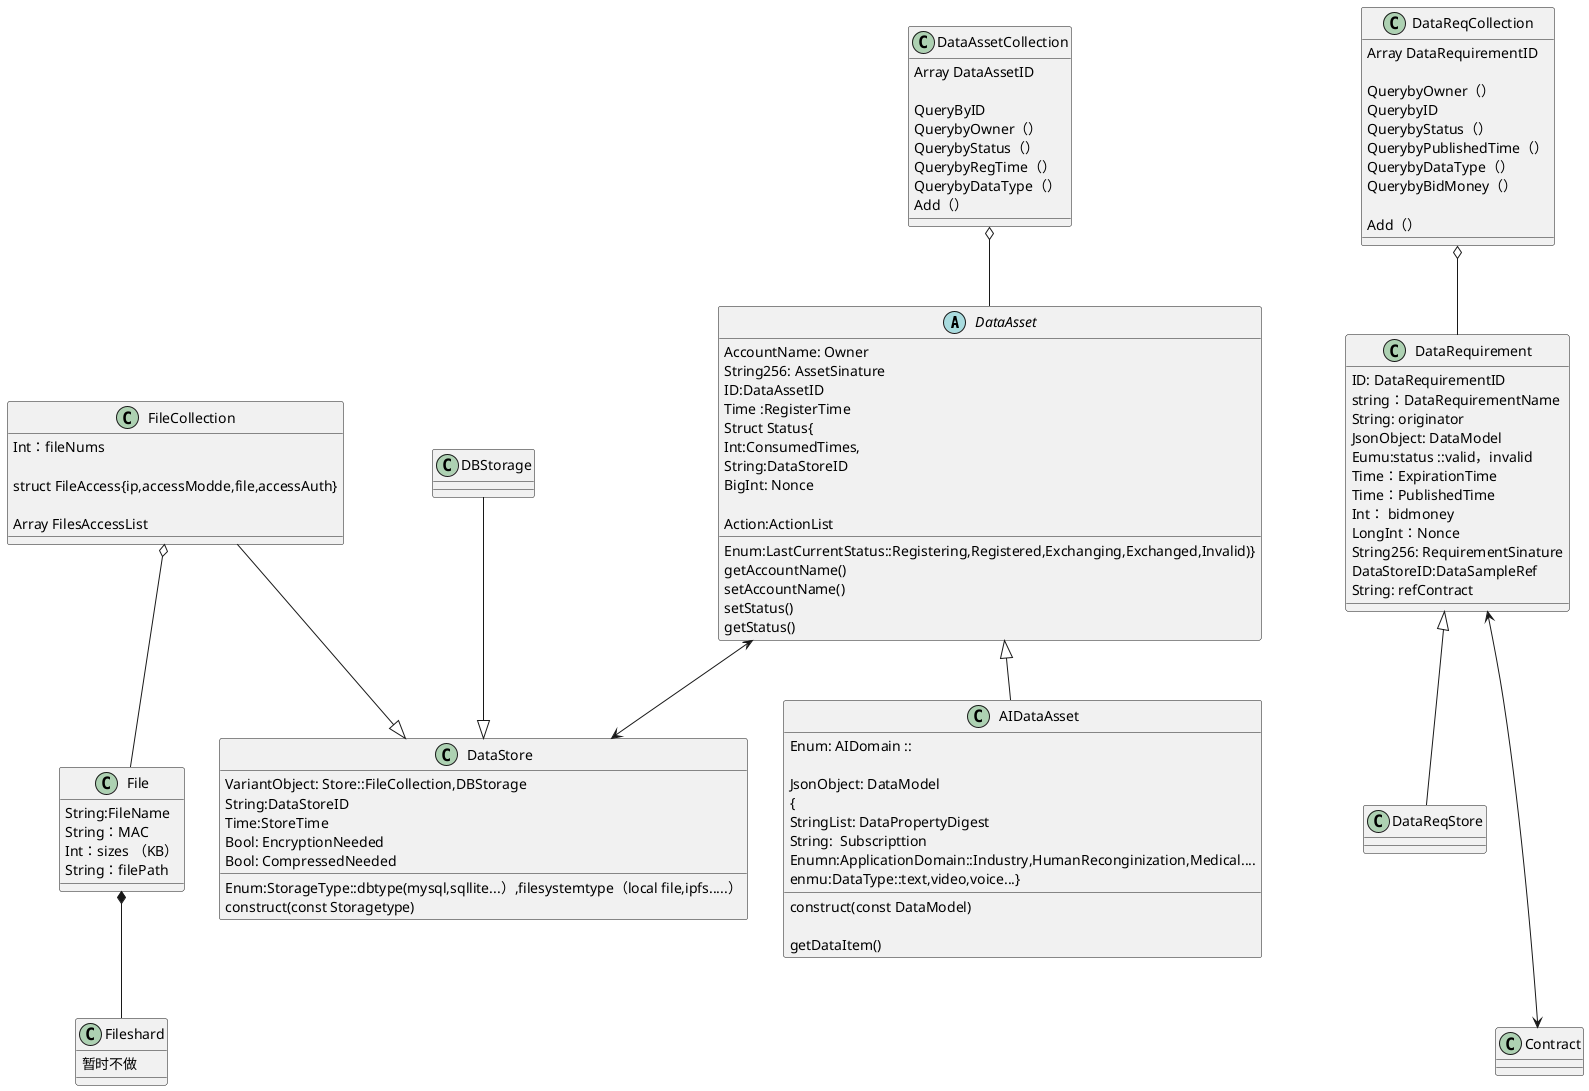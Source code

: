 @startumlabstract DataAsset{  AccountName: Owner  String256: AssetSinature  ID:DataAssetID  Time :RegisterTime  Struct Status{  Int:ConsumedTimes,  Enum:LastCurrentStatus::Registering,Registered,Exchanging,Exchanged,Invalid)}  String:DataStoreID  BigInt: Nonce  Action:ActionList  getAccountName()  setAccountName()  setStatus()  getStatus()}class AIDataAsset{ Enum: AIDomain :: JsonObject: DataModel {   StringList: DataPropertyDigest   String:  Subscripttion   Enumn:ApplicationDomain::Industry,HumanReconginization,Medical....   enmu:DataType::text,video,voice...}  construct(const DataModel)  getDataItem()}class DataStore{  Enum:StorageType::dbtype(mysql,sqllite...）,filesystemtype（local file,ipfs.....）  VariantObject: Store::FileCollection,DBStorage  String:DataStoreID  Time:StoreTime  Bool: EncryptionNeeded  Bool: CompressedNeeded  construct(const Storagetype)}class File{  String:FileName  String：MAC  Int：sizes （KB）  String：filePath}class DataRequirement{   ID: DataRequirementID   string：DataRequirementName   String: originator   JsonObject: DataModel   Eumu:status ::valid，invalid   Time：ExpirationTime   Time：PublishedTime   Int： bidmoney   LongInt：Nonce   String256: RequirementSinature   DataStoreID:DataSampleRef   String: refContract}class DataAssetCollection{Array DataAssetIDQueryByIDQuerybyOwner（）QuerybyStatus（）QuerybyRegTime（）QuerybyDataType（）Add（）}class FileCollection{   Int：fileNums   struct FileAccess{ip,accessModde,file,accessAuth}   Array FilesAccessList}class Fileshard{暂时不做}class DataReqStoreclass DataReqCollection{Array DataRequirementIDQuerybyOwner（）QuerybyIDQuerybyStatus（）QuerybyPublishedTime（）QuerybyDataType（）QuerybyBidMoney（）Add（）}class DBStorageDataAsset <|--AIDataAssetDataAssetCollection  o-- DataAssetDataAsset <-->DataStoreFileCollection --|> DataStoreDBStorage --|> DataStoreFileCollection o--FileFile *-- FileshardDataReqCollection o-- DataRequirementDataRequirement <|-- DataReqStoreDataRequirement<--->Contract@enduml